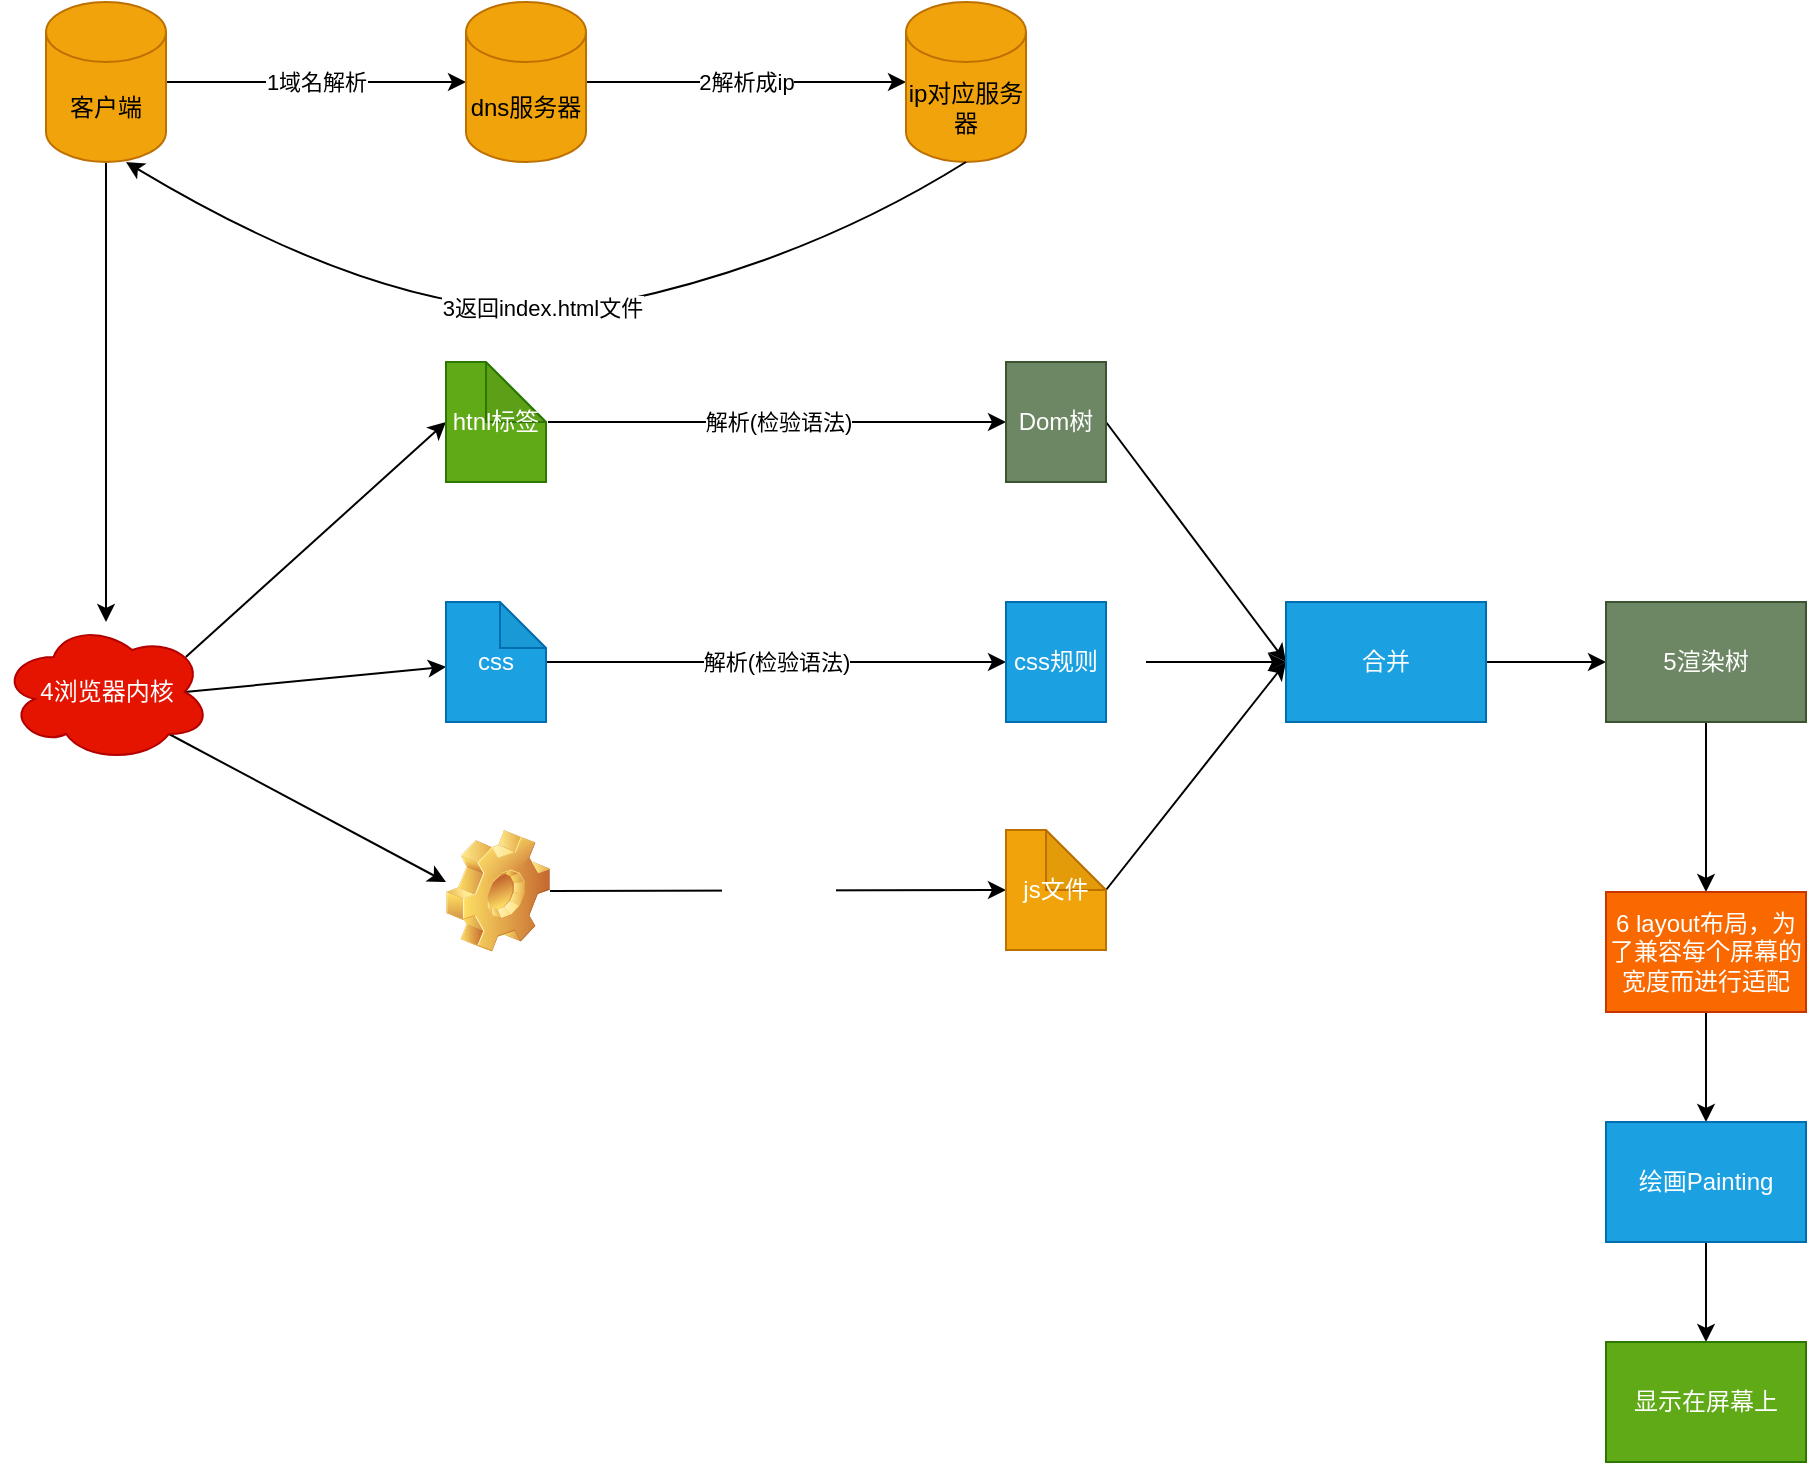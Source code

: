 <mxfile>
    <diagram id="RKa0w-FOBJWyn7q41S00" name="第 1 页">
        <mxGraphModel dx="1523" dy="874" grid="1" gridSize="10" guides="0" tooltips="1" connect="1" arrows="1" fold="1" page="1" pageScale="1" pageWidth="827" pageHeight="1169" math="0" shadow="0">
            <root>
                <mxCell id="0"/>
                <mxCell id="1" parent="0"/>
                <mxCell id="4" value="1域名解析" style="edgeStyle=none;html=1;exitX=1;exitY=0.5;exitDx=0;exitDy=0;exitPerimeter=0;entryX=0;entryY=0.5;entryDx=0;entryDy=0;entryPerimeter=0;" parent="1" source="2" target="3" edge="1">
                    <mxGeometry relative="1" as="geometry"/>
                </mxCell>
                <mxCell id="11" style="edgeStyle=none;html=1;exitX=0.5;exitY=1;exitDx=0;exitDy=0;exitPerimeter=0;" parent="1" source="2" target="10" edge="1">
                    <mxGeometry relative="1" as="geometry"/>
                </mxCell>
                <mxCell id="2" value="客户端" style="shape=cylinder3;whiteSpace=wrap;html=1;boundedLbl=1;backgroundOutline=1;size=15;fillColor=#f0a30a;fontColor=#000000;strokeColor=#BD7000;" parent="1" vertex="1">
                    <mxGeometry x="40" y="140" width="60" height="80" as="geometry"/>
                </mxCell>
                <mxCell id="6" value="2解析成ip" style="edgeStyle=none;html=1;exitX=1;exitY=0.5;exitDx=0;exitDy=0;exitPerimeter=0;entryX=0;entryY=0.5;entryDx=0;entryDy=0;entryPerimeter=0;" parent="1" source="3" target="5" edge="1">
                    <mxGeometry relative="1" as="geometry">
                        <mxPoint as="offset"/>
                    </mxGeometry>
                </mxCell>
                <mxCell id="3" value="dns服务器" style="shape=cylinder3;whiteSpace=wrap;html=1;boundedLbl=1;backgroundOutline=1;size=15;fillColor=#f0a30a;fontColor=#000000;strokeColor=#BD7000;" parent="1" vertex="1">
                    <mxGeometry x="250" y="140" width="60" height="80" as="geometry"/>
                </mxCell>
                <mxCell id="5" value="ip对应服务器" style="shape=cylinder3;whiteSpace=wrap;html=1;boundedLbl=1;backgroundOutline=1;size=15;fillColor=#f0a30a;fontColor=#000000;strokeColor=#BD7000;" parent="1" vertex="1">
                    <mxGeometry x="470" y="140" width="60" height="80" as="geometry"/>
                </mxCell>
                <mxCell id="8" value="" style="curved=1;endArrow=classic;html=1;exitX=0.5;exitY=1;exitDx=0;exitDy=0;exitPerimeter=0;" parent="1" source="5" edge="1">
                    <mxGeometry width="50" height="50" relative="1" as="geometry">
                        <mxPoint x="390" y="340" as="sourcePoint"/>
                        <mxPoint x="80" y="220" as="targetPoint"/>
                        <Array as="points">
                            <mxPoint x="420" y="270"/>
                            <mxPoint x="230" y="310"/>
                        </Array>
                    </mxGeometry>
                </mxCell>
                <mxCell id="9" value="3返回index.html文件" style="edgeLabel;html=1;align=center;verticalAlign=middle;resizable=0;points=[];" parent="8" vertex="1" connectable="0">
                    <mxGeometry x="-0.014" y="-5" relative="1" as="geometry">
                        <mxPoint as="offset"/>
                    </mxGeometry>
                </mxCell>
                <mxCell id="15" value="" style="edgeStyle=none;html=1;exitX=0.88;exitY=0.25;exitDx=0;exitDy=0;exitPerimeter=0;entryX=0;entryY=0.5;entryDx=0;entryDy=0;entryPerimeter=0;" parent="1" source="10" target="12" edge="1">
                    <mxGeometry relative="1" as="geometry"/>
                </mxCell>
                <mxCell id="16" value="" style="edgeStyle=none;html=1;exitX=0.875;exitY=0.5;exitDx=0;exitDy=0;exitPerimeter=0;" parent="1" source="10" target="13" edge="1">
                    <mxGeometry x="0.006" relative="1" as="geometry">
                        <mxPoint as="offset"/>
                    </mxGeometry>
                </mxCell>
                <mxCell id="17" value="" style="edgeStyle=none;html=1;exitX=0.8;exitY=0.8;exitDx=0;exitDy=0;exitPerimeter=0;entryX=0;entryY=0.5;entryDx=0;entryDy=0;entryPerimeter=0;" parent="1" source="10" edge="1">
                    <mxGeometry relative="1" as="geometry">
                        <mxPoint x="240" y="580" as="targetPoint"/>
                    </mxGeometry>
                </mxCell>
                <mxCell id="10" value="4浏览器内核" style="ellipse;shape=cloud;whiteSpace=wrap;html=1;fillColor=#e51400;fontColor=#ffffff;strokeColor=#B20000;" parent="1" vertex="1">
                    <mxGeometry x="17.5" y="450" width="105" height="70" as="geometry"/>
                </mxCell>
                <mxCell id="19" value="解析(检验语法)" style="edgeStyle=none;html=1;entryX=0;entryY=0.5;entryDx=0;entryDy=0;" parent="1" target="18" edge="1">
                    <mxGeometry relative="1" as="geometry">
                        <mxPoint x="291" y="350" as="sourcePoint"/>
                        <mxPoint x="401" y="350" as="targetPoint"/>
                    </mxGeometry>
                </mxCell>
                <mxCell id="12" value="htnl标签" style="shape=note;whiteSpace=wrap;html=1;backgroundOutline=1;darkOpacity=0.05;fillColor=#60a917;fontColor=#ffffff;strokeColor=#2D7600;" parent="1" vertex="1">
                    <mxGeometry x="240" y="320" width="50" height="60" as="geometry"/>
                </mxCell>
                <mxCell id="21" value="解析(检验语法)" style="edgeStyle=none;html=1;entryX=0;entryY=0.5;entryDx=0;entryDy=0;" parent="1" source="13" target="20" edge="1">
                    <mxGeometry relative="1" as="geometry"/>
                </mxCell>
                <mxCell id="13" value="css" style="shape=note;whiteSpace=wrap;html=1;backgroundOutline=1;darkOpacity=0.05;fillColor=#1ba1e2;fontColor=#ffffff;strokeColor=#006EAF;size=23;" parent="1" vertex="1">
                    <mxGeometry x="240" y="440" width="50" height="60" as="geometry"/>
                </mxCell>
                <mxCell id="26" style="edgeStyle=none;html=1;exitX=1;exitY=0.5;exitDx=0;exitDy=0;entryX=0;entryY=0.5;entryDx=0;entryDy=0;fontColor=#FFFFFF;" parent="1" target="25" edge="1">
                    <mxGeometry relative="1" as="geometry">
                        <mxPoint x="570" y="350" as="sourcePoint"/>
                    </mxGeometry>
                </mxCell>
                <mxCell id="18" value="Dom树" style="rounded=0;whiteSpace=wrap;html=1;fillColor=#6d8764;fontColor=#ffffff;strokeColor=#3A5431;" parent="1" vertex="1">
                    <mxGeometry x="520" y="320" width="50" height="60" as="geometry"/>
                </mxCell>
                <mxCell id="27" style="edgeStyle=none;html=1;fontColor=#FFFFFF;" parent="1" edge="1">
                    <mxGeometry relative="1" as="geometry">
                        <mxPoint x="660" y="470" as="targetPoint"/>
                        <mxPoint x="590" y="470" as="sourcePoint"/>
                    </mxGeometry>
                </mxCell>
                <mxCell id="20" value="css规则" style="rounded=0;whiteSpace=wrap;html=1;fillColor=#1ba1e2;strokeColor=#006EAF;fontColor=#ffffff;" parent="1" vertex="1">
                    <mxGeometry x="520" y="440" width="50" height="60" as="geometry"/>
                </mxCell>
                <mxCell id="24" value="V8引擎解析" style="edgeStyle=none;html=1;exitX=1;exitY=0.5;exitDx=0;exitDy=0;entryX=0;entryY=0.5;entryDx=0;entryDy=0;entryPerimeter=0;fontColor=#FFFFFF;" parent="1" source="22" target="23" edge="1">
                    <mxGeometry relative="1" as="geometry"/>
                </mxCell>
                <mxCell id="22" value="" style="shape=image;html=1;verticalLabelPosition=bottom;verticalAlign=top;imageAspect=1;aspect=fixed;image=img/clipart/Gear_128x128.png" parent="1" vertex="1">
                    <mxGeometry x="240" y="554" width="52" height="61" as="geometry"/>
                </mxCell>
                <mxCell id="28" style="edgeStyle=none;html=1;exitX=0;exitY=0;exitDx=50;exitDy=30;exitPerimeter=0;fontColor=#FFFFFF;" parent="1" source="23" edge="1">
                    <mxGeometry relative="1" as="geometry">
                        <mxPoint x="660" y="470" as="targetPoint"/>
                    </mxGeometry>
                </mxCell>
                <mxCell id="23" value="js文件" style="shape=note;whiteSpace=wrap;html=1;backgroundOutline=1;darkOpacity=0.05;fillColor=#f0a30a;fontColor=#FFFFFF;strokeColor=#BD7000;" parent="1" vertex="1">
                    <mxGeometry x="520" y="554" width="50" height="60" as="geometry"/>
                </mxCell>
                <mxCell id="31" style="edgeStyle=none;html=1;entryX=0;entryY=0.5;entryDx=0;entryDy=0;fontColor=#FFFFFF;" parent="1" source="25" target="30" edge="1">
                    <mxGeometry relative="1" as="geometry"/>
                </mxCell>
                <mxCell id="25" value="合并" style="rounded=0;whiteSpace=wrap;html=1;fillColor=#1ba1e2;strokeColor=#006EAF;fontColor=#ffffff;" parent="1" vertex="1">
                    <mxGeometry x="660" y="440" width="100" height="60" as="geometry"/>
                </mxCell>
                <mxCell id="33" style="edgeStyle=none;html=1;exitX=0.5;exitY=1;exitDx=0;exitDy=0;entryX=0.5;entryY=0;entryDx=0;entryDy=0;fontColor=#FFFFFF;" parent="1" source="30" target="32" edge="1">
                    <mxGeometry relative="1" as="geometry"/>
                </mxCell>
                <mxCell id="30" value="5渲染树" style="rounded=0;whiteSpace=wrap;html=1;fillColor=#6d8764;fontColor=#ffffff;strokeColor=#3A5431;" parent="1" vertex="1">
                    <mxGeometry x="820" y="440" width="100" height="60" as="geometry"/>
                </mxCell>
                <mxCell id="35" style="edgeStyle=none;html=1;exitX=0.5;exitY=1;exitDx=0;exitDy=0;fontColor=#FFFFFF;" parent="1" source="32" target="34" edge="1">
                    <mxGeometry relative="1" as="geometry"/>
                </mxCell>
                <mxCell id="32" value="6 layout布局，为了兼容每个屏幕的宽度而进行适配" style="rounded=0;whiteSpace=wrap;html=1;fillColor=#fa6800;fontColor=#FFFFFF;strokeColor=#C73500;" parent="1" vertex="1">
                    <mxGeometry x="820" y="585" width="100" height="60" as="geometry"/>
                </mxCell>
                <mxCell id="37" style="edgeStyle=none;html=1;exitX=0.5;exitY=1;exitDx=0;exitDy=0;entryX=0.5;entryY=0;entryDx=0;entryDy=0;fontColor=#FFFFFF;" parent="1" source="34" target="36" edge="1">
                    <mxGeometry relative="1" as="geometry"/>
                </mxCell>
                <mxCell id="34" value="绘画Painting" style="rounded=0;whiteSpace=wrap;html=1;fillColor=#1ba1e2;strokeColor=#006EAF;fontColor=#ffffff;" parent="1" vertex="1">
                    <mxGeometry x="820" y="700" width="100" height="60" as="geometry"/>
                </mxCell>
                <mxCell id="36" value="显示在屏幕上" style="rounded=0;whiteSpace=wrap;html=1;fillColor=#60a917;strokeColor=#2D7600;fontColor=#ffffff;" parent="1" vertex="1">
                    <mxGeometry x="820" y="810" width="100" height="60" as="geometry"/>
                </mxCell>
            </root>
        </mxGraphModel>
    </diagram>
</mxfile>